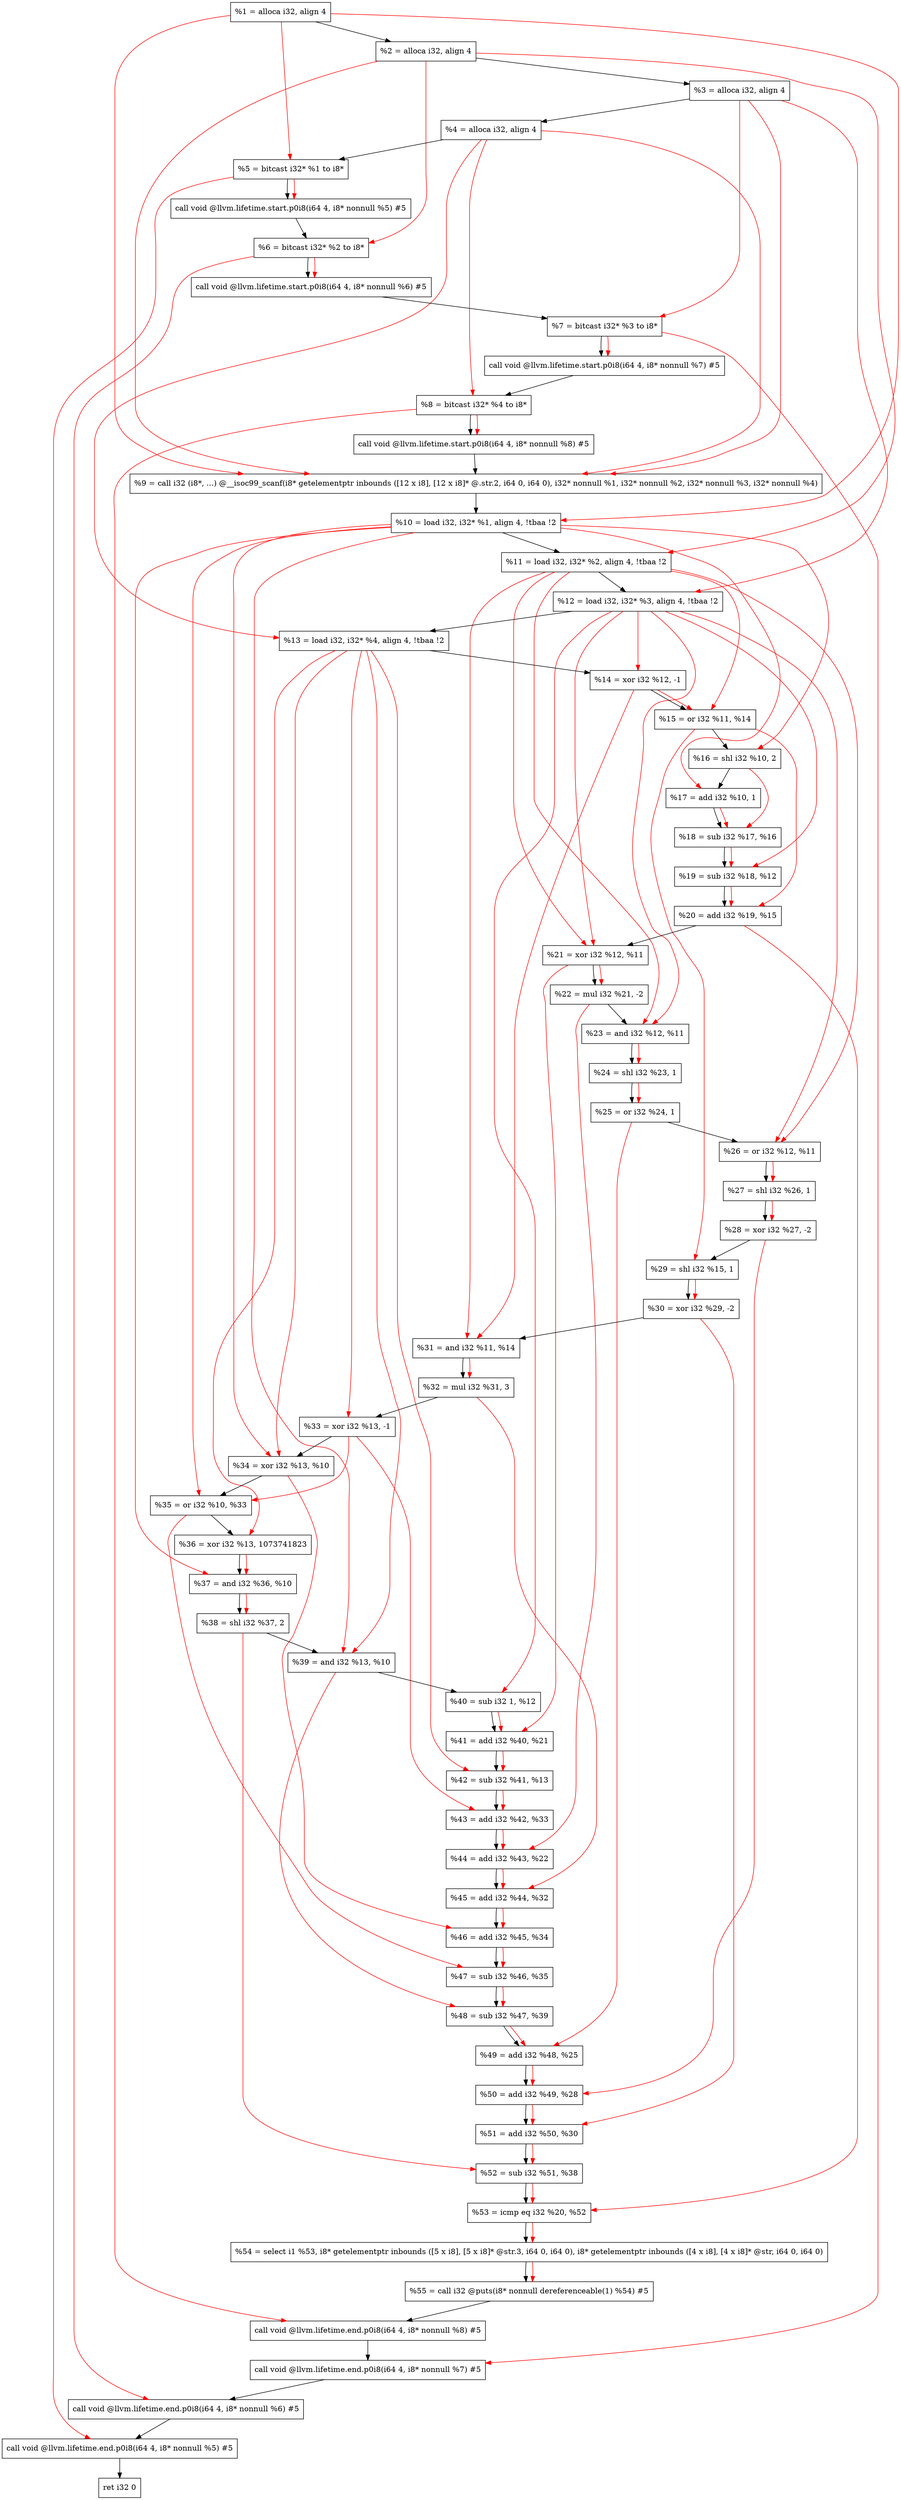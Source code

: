 digraph "DFG for'main' function" {
	Node0x1c05be8[shape=record, label="  %1 = alloca i32, align 4"];
	Node0x1c05c68[shape=record, label="  %2 = alloca i32, align 4"];
	Node0x1c05cf8[shape=record, label="  %3 = alloca i32, align 4"];
	Node0x1c05d58[shape=record, label="  %4 = alloca i32, align 4"];
	Node0x1c05e08[shape=record, label="  %5 = bitcast i32* %1 to i8*"];
	Node0x1c06238[shape=record, label="  call void @llvm.lifetime.start.p0i8(i64 4, i8* nonnull %5) #5"];
	Node0x1c06318[shape=record, label="  %6 = bitcast i32* %2 to i8*"];
	Node0x1c06418[shape=record, label="  call void @llvm.lifetime.start.p0i8(i64 4, i8* nonnull %6) #5"];
	Node0x1c064d8[shape=record, label="  %7 = bitcast i32* %3 to i8*"];
	Node0x1c06588[shape=record, label="  call void @llvm.lifetime.start.p0i8(i64 4, i8* nonnull %7) #5"];
	Node0x1c06648[shape=record, label="  %8 = bitcast i32* %4 to i8*"];
	Node0x1c066f8[shape=record, label="  call void @llvm.lifetime.start.p0i8(i64 4, i8* nonnull %8) #5"];
	Node0x1c00b40[shape=record, label="  %9 = call i32 (i8*, ...) @__isoc99_scanf(i8* getelementptr inbounds ([12 x i8], [12 x i8]* @.str.2, i64 0, i64 0), i32* nonnull %1, i32* nonnull %2, i32* nonnull %3, i32* nonnull %4)"];
	Node0x1c068f8[shape=record, label="  %10 = load i32, i32* %1, align 4, !tbaa !2"];
	Node0x1c07868[shape=record, label="  %11 = load i32, i32* %2, align 4, !tbaa !2"];
	Node0x1c07ed8[shape=record, label="  %12 = load i32, i32* %3, align 4, !tbaa !2"];
	Node0x1c07f38[shape=record, label="  %13 = load i32, i32* %4, align 4, !tbaa !2"];
	Node0x1c07fb0[shape=record, label="  %14 = xor i32 %12, -1"];
	Node0x1c08020[shape=record, label="  %15 = or i32 %11, %14"];
	Node0x1c08090[shape=record, label="  %16 = shl i32 %10, 2"];
	Node0x1c08100[shape=record, label="  %17 = add i32 %10, 1"];
	Node0x1c08170[shape=record, label="  %18 = sub i32 %17, %16"];
	Node0x1c081e0[shape=record, label="  %19 = sub i32 %18, %12"];
	Node0x1c08250[shape=record, label="  %20 = add i32 %19, %15"];
	Node0x1c082c0[shape=record, label="  %21 = xor i32 %12, %11"];
	Node0x1c08330[shape=record, label="  %22 = mul i32 %21, -2"];
	Node0x1c083a0[shape=record, label="  %23 = and i32 %12, %11"];
	Node0x1c08410[shape=record, label="  %24 = shl i32 %23, 1"];
	Node0x1c08480[shape=record, label="  %25 = or i32 %24, 1"];
	Node0x1c084f0[shape=record, label="  %26 = or i32 %12, %11"];
	Node0x1c08560[shape=record, label="  %27 = shl i32 %26, 1"];
	Node0x1c085d0[shape=record, label="  %28 = xor i32 %27, -2"];
	Node0x1c08640[shape=record, label="  %29 = shl i32 %15, 1"];
	Node0x1c086b0[shape=record, label="  %30 = xor i32 %29, -2"];
	Node0x1c08720[shape=record, label="  %31 = and i32 %11, %14"];
	Node0x1c08790[shape=record, label="  %32 = mul i32 %31, 3"];
	Node0x1c08800[shape=record, label="  %33 = xor i32 %13, -1"];
	Node0x1c08870[shape=record, label="  %34 = xor i32 %13, %10"];
	Node0x1c088e0[shape=record, label="  %35 = or i32 %10, %33"];
	Node0x1c08950[shape=record, label="  %36 = xor i32 %13, 1073741823"];
	Node0x1c089c0[shape=record, label="  %37 = and i32 %36, %10"];
	Node0x1c08a30[shape=record, label="  %38 = shl i32 %37, 2"];
	Node0x1c08aa0[shape=record, label="  %39 = and i32 %13, %10"];
	Node0x1c08b10[shape=record, label="  %40 = sub i32 1, %12"];
	Node0x1c08b80[shape=record, label="  %41 = add i32 %40, %21"];
	Node0x1c08bf0[shape=record, label="  %42 = sub i32 %41, %13"];
	Node0x1c08c60[shape=record, label="  %43 = add i32 %42, %33"];
	Node0x1c08cd0[shape=record, label="  %44 = add i32 %43, %22"];
	Node0x1c08d40[shape=record, label="  %45 = add i32 %44, %32"];
	Node0x1c08db0[shape=record, label="  %46 = add i32 %45, %34"];
	Node0x1c08e20[shape=record, label="  %47 = sub i32 %46, %35"];
	Node0x1c08e90[shape=record, label="  %48 = sub i32 %47, %39"];
	Node0x1c08f00[shape=record, label="  %49 = add i32 %48, %25"];
	Node0x1c08f70[shape=record, label="  %50 = add i32 %49, %28"];
	Node0x1c08fe0[shape=record, label="  %51 = add i32 %50, %30"];
	Node0x1c09050[shape=record, label="  %52 = sub i32 %51, %38"];
	Node0x1c090c0[shape=record, label="  %53 = icmp eq i32 %20, %52"];
	Node0x1ba58b8[shape=record, label="  %54 = select i1 %53, i8* getelementptr inbounds ([5 x i8], [5 x i8]* @str.3, i64 0, i64 0), i8* getelementptr inbounds ([4 x i8], [4 x i8]* @str, i64 0, i64 0)"];
	Node0x1c09150[shape=record, label="  %55 = call i32 @puts(i8* nonnull dereferenceable(1) %54) #5"];
	Node0x1c093f8[shape=record, label="  call void @llvm.lifetime.end.p0i8(i64 4, i8* nonnull %8) #5"];
	Node0x1c09558[shape=record, label="  call void @llvm.lifetime.end.p0i8(i64 4, i8* nonnull %7) #5"];
	Node0x1c09668[shape=record, label="  call void @llvm.lifetime.end.p0i8(i64 4, i8* nonnull %6) #5"];
	Node0x1c09778[shape=record, label="  call void @llvm.lifetime.end.p0i8(i64 4, i8* nonnull %5) #5"];
	Node0x1c09838[shape=record, label="  ret i32 0"];
	Node0x1c05be8 -> Node0x1c05c68;
	Node0x1c05c68 -> Node0x1c05cf8;
	Node0x1c05cf8 -> Node0x1c05d58;
	Node0x1c05d58 -> Node0x1c05e08;
	Node0x1c05e08 -> Node0x1c06238;
	Node0x1c06238 -> Node0x1c06318;
	Node0x1c06318 -> Node0x1c06418;
	Node0x1c06418 -> Node0x1c064d8;
	Node0x1c064d8 -> Node0x1c06588;
	Node0x1c06588 -> Node0x1c06648;
	Node0x1c06648 -> Node0x1c066f8;
	Node0x1c066f8 -> Node0x1c00b40;
	Node0x1c00b40 -> Node0x1c068f8;
	Node0x1c068f8 -> Node0x1c07868;
	Node0x1c07868 -> Node0x1c07ed8;
	Node0x1c07ed8 -> Node0x1c07f38;
	Node0x1c07f38 -> Node0x1c07fb0;
	Node0x1c07fb0 -> Node0x1c08020;
	Node0x1c08020 -> Node0x1c08090;
	Node0x1c08090 -> Node0x1c08100;
	Node0x1c08100 -> Node0x1c08170;
	Node0x1c08170 -> Node0x1c081e0;
	Node0x1c081e0 -> Node0x1c08250;
	Node0x1c08250 -> Node0x1c082c0;
	Node0x1c082c0 -> Node0x1c08330;
	Node0x1c08330 -> Node0x1c083a0;
	Node0x1c083a0 -> Node0x1c08410;
	Node0x1c08410 -> Node0x1c08480;
	Node0x1c08480 -> Node0x1c084f0;
	Node0x1c084f0 -> Node0x1c08560;
	Node0x1c08560 -> Node0x1c085d0;
	Node0x1c085d0 -> Node0x1c08640;
	Node0x1c08640 -> Node0x1c086b0;
	Node0x1c086b0 -> Node0x1c08720;
	Node0x1c08720 -> Node0x1c08790;
	Node0x1c08790 -> Node0x1c08800;
	Node0x1c08800 -> Node0x1c08870;
	Node0x1c08870 -> Node0x1c088e0;
	Node0x1c088e0 -> Node0x1c08950;
	Node0x1c08950 -> Node0x1c089c0;
	Node0x1c089c0 -> Node0x1c08a30;
	Node0x1c08a30 -> Node0x1c08aa0;
	Node0x1c08aa0 -> Node0x1c08b10;
	Node0x1c08b10 -> Node0x1c08b80;
	Node0x1c08b80 -> Node0x1c08bf0;
	Node0x1c08bf0 -> Node0x1c08c60;
	Node0x1c08c60 -> Node0x1c08cd0;
	Node0x1c08cd0 -> Node0x1c08d40;
	Node0x1c08d40 -> Node0x1c08db0;
	Node0x1c08db0 -> Node0x1c08e20;
	Node0x1c08e20 -> Node0x1c08e90;
	Node0x1c08e90 -> Node0x1c08f00;
	Node0x1c08f00 -> Node0x1c08f70;
	Node0x1c08f70 -> Node0x1c08fe0;
	Node0x1c08fe0 -> Node0x1c09050;
	Node0x1c09050 -> Node0x1c090c0;
	Node0x1c090c0 -> Node0x1ba58b8;
	Node0x1ba58b8 -> Node0x1c09150;
	Node0x1c09150 -> Node0x1c093f8;
	Node0x1c093f8 -> Node0x1c09558;
	Node0x1c09558 -> Node0x1c09668;
	Node0x1c09668 -> Node0x1c09778;
	Node0x1c09778 -> Node0x1c09838;
edge [color=red]
	Node0x1c05be8 -> Node0x1c05e08;
	Node0x1c05e08 -> Node0x1c06238;
	Node0x1c05c68 -> Node0x1c06318;
	Node0x1c06318 -> Node0x1c06418;
	Node0x1c05cf8 -> Node0x1c064d8;
	Node0x1c064d8 -> Node0x1c06588;
	Node0x1c05d58 -> Node0x1c06648;
	Node0x1c06648 -> Node0x1c066f8;
	Node0x1c05be8 -> Node0x1c00b40;
	Node0x1c05c68 -> Node0x1c00b40;
	Node0x1c05cf8 -> Node0x1c00b40;
	Node0x1c05d58 -> Node0x1c00b40;
	Node0x1c05be8 -> Node0x1c068f8;
	Node0x1c05c68 -> Node0x1c07868;
	Node0x1c05cf8 -> Node0x1c07ed8;
	Node0x1c05d58 -> Node0x1c07f38;
	Node0x1c07ed8 -> Node0x1c07fb0;
	Node0x1c07868 -> Node0x1c08020;
	Node0x1c07fb0 -> Node0x1c08020;
	Node0x1c068f8 -> Node0x1c08090;
	Node0x1c068f8 -> Node0x1c08100;
	Node0x1c08100 -> Node0x1c08170;
	Node0x1c08090 -> Node0x1c08170;
	Node0x1c08170 -> Node0x1c081e0;
	Node0x1c07ed8 -> Node0x1c081e0;
	Node0x1c081e0 -> Node0x1c08250;
	Node0x1c08020 -> Node0x1c08250;
	Node0x1c07ed8 -> Node0x1c082c0;
	Node0x1c07868 -> Node0x1c082c0;
	Node0x1c082c0 -> Node0x1c08330;
	Node0x1c07ed8 -> Node0x1c083a0;
	Node0x1c07868 -> Node0x1c083a0;
	Node0x1c083a0 -> Node0x1c08410;
	Node0x1c08410 -> Node0x1c08480;
	Node0x1c07ed8 -> Node0x1c084f0;
	Node0x1c07868 -> Node0x1c084f0;
	Node0x1c084f0 -> Node0x1c08560;
	Node0x1c08560 -> Node0x1c085d0;
	Node0x1c08020 -> Node0x1c08640;
	Node0x1c08640 -> Node0x1c086b0;
	Node0x1c07868 -> Node0x1c08720;
	Node0x1c07fb0 -> Node0x1c08720;
	Node0x1c08720 -> Node0x1c08790;
	Node0x1c07f38 -> Node0x1c08800;
	Node0x1c07f38 -> Node0x1c08870;
	Node0x1c068f8 -> Node0x1c08870;
	Node0x1c068f8 -> Node0x1c088e0;
	Node0x1c08800 -> Node0x1c088e0;
	Node0x1c07f38 -> Node0x1c08950;
	Node0x1c08950 -> Node0x1c089c0;
	Node0x1c068f8 -> Node0x1c089c0;
	Node0x1c089c0 -> Node0x1c08a30;
	Node0x1c07f38 -> Node0x1c08aa0;
	Node0x1c068f8 -> Node0x1c08aa0;
	Node0x1c07ed8 -> Node0x1c08b10;
	Node0x1c08b10 -> Node0x1c08b80;
	Node0x1c082c0 -> Node0x1c08b80;
	Node0x1c08b80 -> Node0x1c08bf0;
	Node0x1c07f38 -> Node0x1c08bf0;
	Node0x1c08bf0 -> Node0x1c08c60;
	Node0x1c08800 -> Node0x1c08c60;
	Node0x1c08c60 -> Node0x1c08cd0;
	Node0x1c08330 -> Node0x1c08cd0;
	Node0x1c08cd0 -> Node0x1c08d40;
	Node0x1c08790 -> Node0x1c08d40;
	Node0x1c08d40 -> Node0x1c08db0;
	Node0x1c08870 -> Node0x1c08db0;
	Node0x1c08db0 -> Node0x1c08e20;
	Node0x1c088e0 -> Node0x1c08e20;
	Node0x1c08e20 -> Node0x1c08e90;
	Node0x1c08aa0 -> Node0x1c08e90;
	Node0x1c08e90 -> Node0x1c08f00;
	Node0x1c08480 -> Node0x1c08f00;
	Node0x1c08f00 -> Node0x1c08f70;
	Node0x1c085d0 -> Node0x1c08f70;
	Node0x1c08f70 -> Node0x1c08fe0;
	Node0x1c086b0 -> Node0x1c08fe0;
	Node0x1c08fe0 -> Node0x1c09050;
	Node0x1c08a30 -> Node0x1c09050;
	Node0x1c08250 -> Node0x1c090c0;
	Node0x1c09050 -> Node0x1c090c0;
	Node0x1c090c0 -> Node0x1ba58b8;
	Node0x1ba58b8 -> Node0x1c09150;
	Node0x1c06648 -> Node0x1c093f8;
	Node0x1c064d8 -> Node0x1c09558;
	Node0x1c06318 -> Node0x1c09668;
	Node0x1c05e08 -> Node0x1c09778;
}
